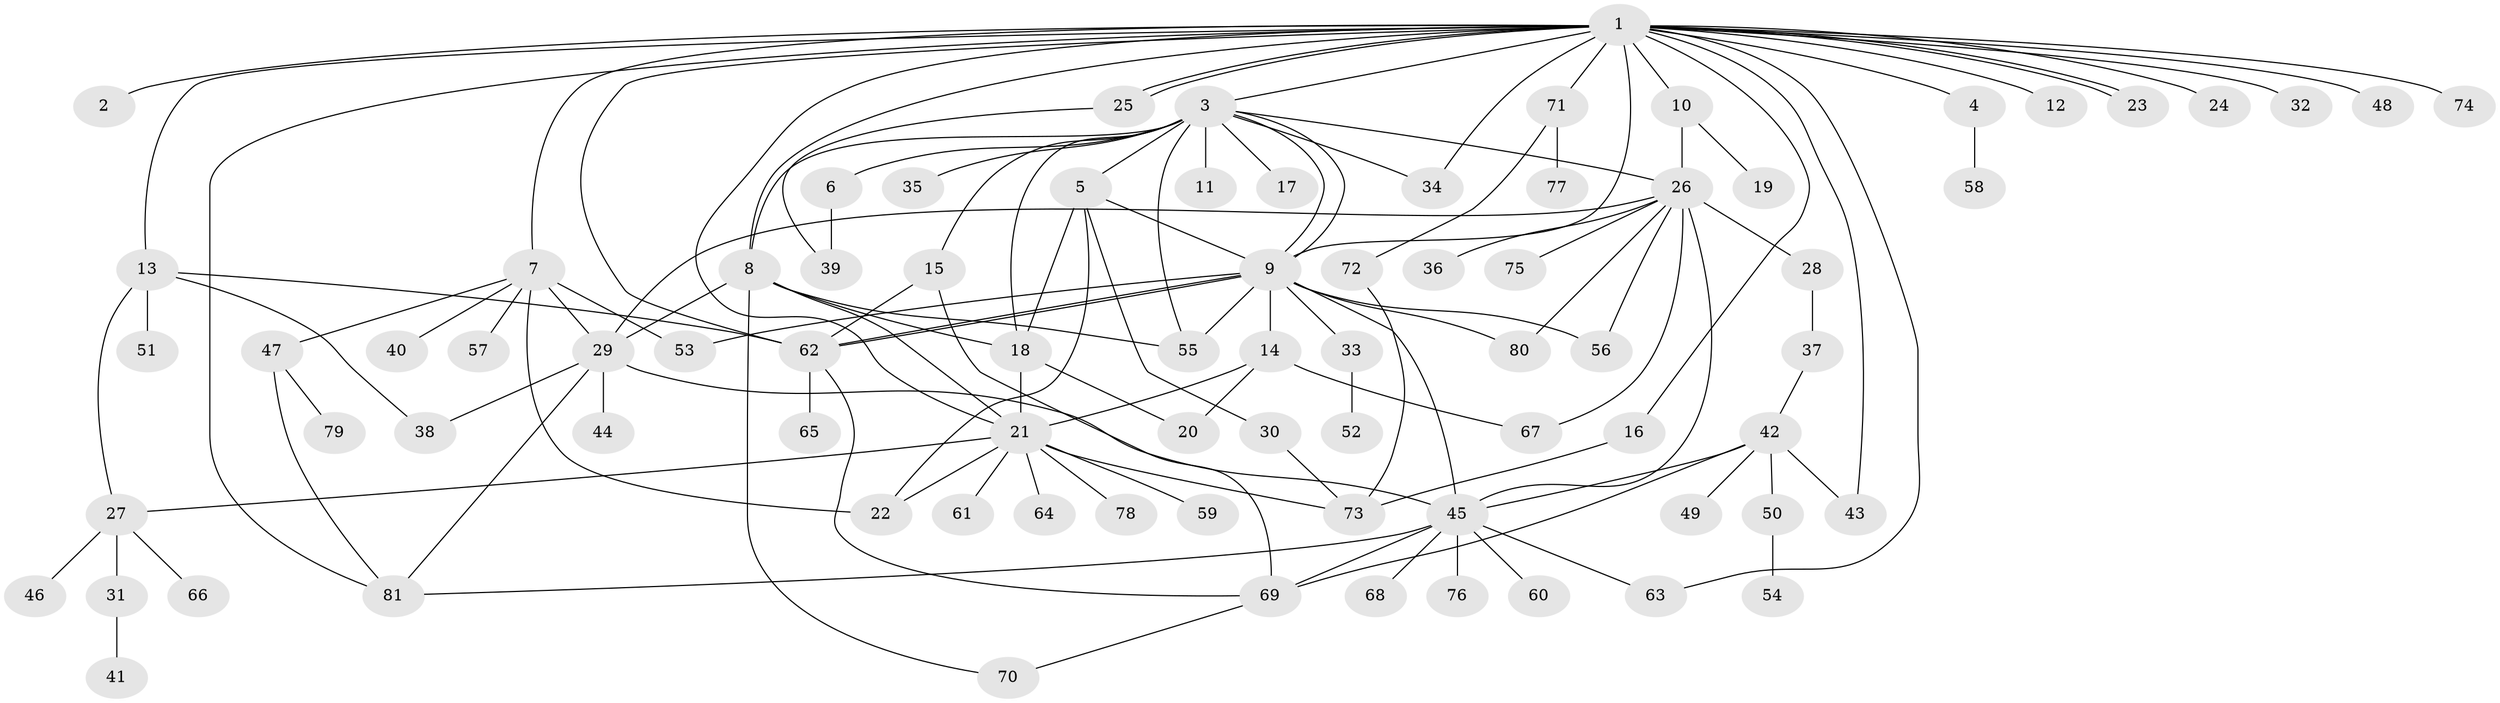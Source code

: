 // coarse degree distribution, {23: 0.01694915254237288, 1: 0.423728813559322, 12: 0.03389830508474576, 5: 0.0847457627118644, 2: 0.2542372881355932, 6: 0.01694915254237288, 8: 0.01694915254237288, 15: 0.01694915254237288, 3: 0.06779661016949153, 9: 0.01694915254237288, 4: 0.03389830508474576, 11: 0.01694915254237288}
// Generated by graph-tools (version 1.1) at 2025/41/03/06/25 10:41:50]
// undirected, 81 vertices, 126 edges
graph export_dot {
graph [start="1"]
  node [color=gray90,style=filled];
  1;
  2;
  3;
  4;
  5;
  6;
  7;
  8;
  9;
  10;
  11;
  12;
  13;
  14;
  15;
  16;
  17;
  18;
  19;
  20;
  21;
  22;
  23;
  24;
  25;
  26;
  27;
  28;
  29;
  30;
  31;
  32;
  33;
  34;
  35;
  36;
  37;
  38;
  39;
  40;
  41;
  42;
  43;
  44;
  45;
  46;
  47;
  48;
  49;
  50;
  51;
  52;
  53;
  54;
  55;
  56;
  57;
  58;
  59;
  60;
  61;
  62;
  63;
  64;
  65;
  66;
  67;
  68;
  69;
  70;
  71;
  72;
  73;
  74;
  75;
  76;
  77;
  78;
  79;
  80;
  81;
  1 -- 2;
  1 -- 3;
  1 -- 4;
  1 -- 7;
  1 -- 8;
  1 -- 9;
  1 -- 10;
  1 -- 12;
  1 -- 13;
  1 -- 16;
  1 -- 21;
  1 -- 23;
  1 -- 23;
  1 -- 24;
  1 -- 25;
  1 -- 25;
  1 -- 32;
  1 -- 34;
  1 -- 43;
  1 -- 48;
  1 -- 62;
  1 -- 63;
  1 -- 71;
  1 -- 74;
  1 -- 81;
  3 -- 5;
  3 -- 6;
  3 -- 8;
  3 -- 9;
  3 -- 9;
  3 -- 11;
  3 -- 15;
  3 -- 17;
  3 -- 18;
  3 -- 26;
  3 -- 34;
  3 -- 35;
  3 -- 55;
  4 -- 58;
  5 -- 9;
  5 -- 18;
  5 -- 22;
  5 -- 30;
  6 -- 39;
  7 -- 22;
  7 -- 29;
  7 -- 40;
  7 -- 47;
  7 -- 53;
  7 -- 57;
  8 -- 18;
  8 -- 21;
  8 -- 29;
  8 -- 55;
  8 -- 70;
  9 -- 14;
  9 -- 33;
  9 -- 45;
  9 -- 53;
  9 -- 55;
  9 -- 56;
  9 -- 62;
  9 -- 62;
  9 -- 80;
  10 -- 19;
  10 -- 26;
  13 -- 27;
  13 -- 38;
  13 -- 51;
  13 -- 62;
  14 -- 20;
  14 -- 21;
  14 -- 67;
  15 -- 62;
  15 -- 69;
  16 -- 73;
  18 -- 20;
  18 -- 21;
  21 -- 22;
  21 -- 27;
  21 -- 59;
  21 -- 61;
  21 -- 64;
  21 -- 73;
  21 -- 78;
  25 -- 39;
  26 -- 28;
  26 -- 29;
  26 -- 36;
  26 -- 45;
  26 -- 56;
  26 -- 67;
  26 -- 75;
  26 -- 80;
  27 -- 31;
  27 -- 46;
  27 -- 66;
  28 -- 37;
  29 -- 38;
  29 -- 44;
  29 -- 45;
  29 -- 81;
  30 -- 73;
  31 -- 41;
  33 -- 52;
  37 -- 42;
  42 -- 43;
  42 -- 45;
  42 -- 49;
  42 -- 50;
  42 -- 69;
  45 -- 60;
  45 -- 63;
  45 -- 68;
  45 -- 69;
  45 -- 76;
  45 -- 81;
  47 -- 79;
  47 -- 81;
  50 -- 54;
  62 -- 65;
  62 -- 69;
  69 -- 70;
  71 -- 72;
  71 -- 77;
  72 -- 73;
}

